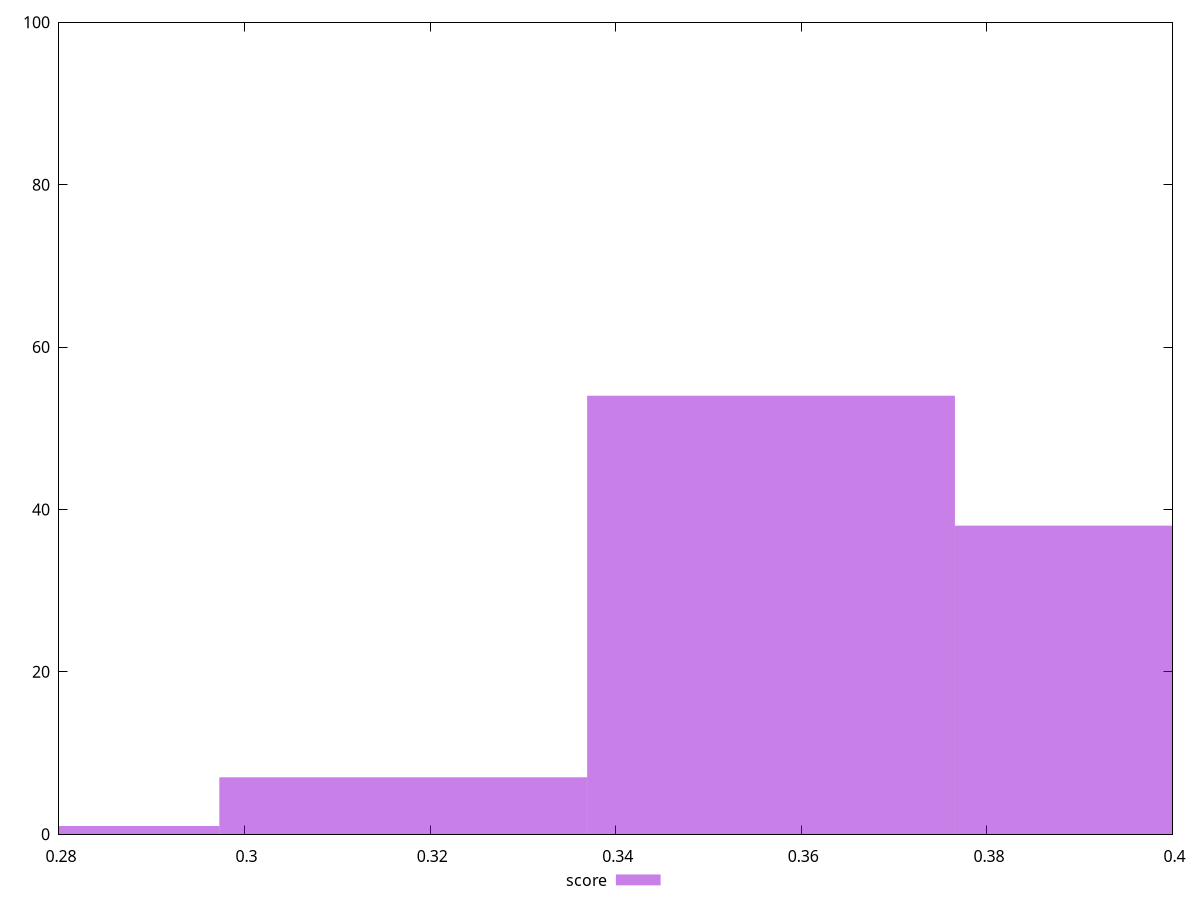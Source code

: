 reset

$score <<EOF
0.31709659692868625 7
0.35673367154477204 54
0.3963707461608578 38
0.27745952231260046 1
EOF

set key outside below
set boxwidth 0.03963707461608578
set xrange [0.28:0.4]
set yrange [0:100]
set trange [0:100]
set style fill transparent solid 0.5 noborder
set terminal svg size 640, 490 enhanced background rgb 'white'
set output "report_00015_2021-02-09T16-11-33.973Z/uses-rel-preload/samples/pages+cached+noadtech/score/histogram.svg"

plot $score title "score" with boxes

reset
